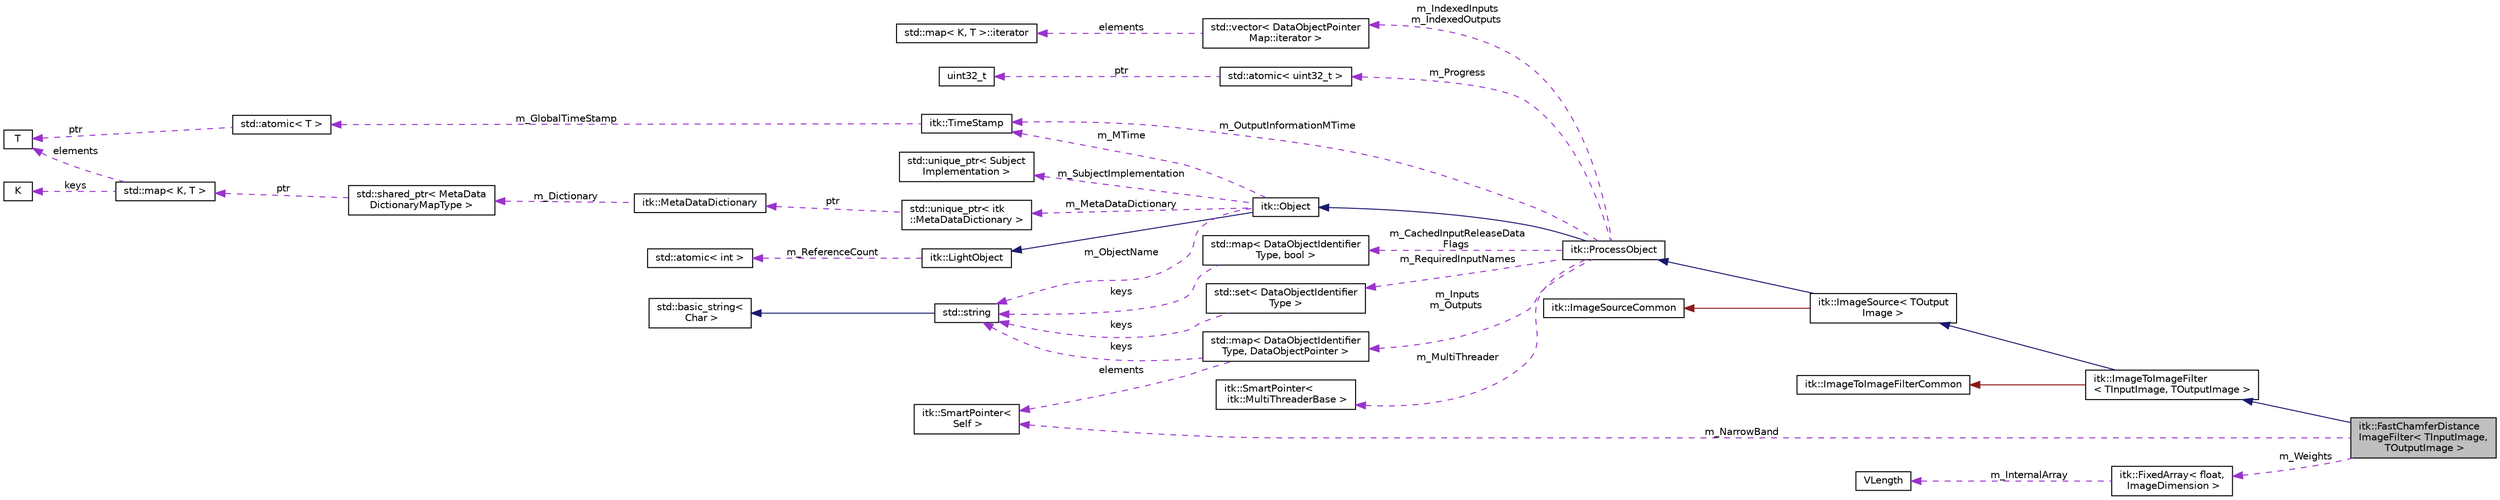 digraph "itk::FastChamferDistanceImageFilter&lt; TInputImage, TOutputImage &gt;"
{
 // LATEX_PDF_SIZE
  edge [fontname="Helvetica",fontsize="10",labelfontname="Helvetica",labelfontsize="10"];
  node [fontname="Helvetica",fontsize="10",shape=record];
  rankdir="LR";
  Node1 [label="itk::FastChamferDistance\lImageFilter\< TInputImage,\l TOutputImage \>",height=0.2,width=0.4,color="black", fillcolor="grey75", style="filled", fontcolor="black",tooltip="This class compute the signed (positive and negative) chamfer distance in a narrow band."];
  Node2 -> Node1 [dir="back",color="midnightblue",fontsize="10",style="solid",fontname="Helvetica"];
  Node2 [label="itk::ImageToImageFilter\l\< TInputImage, TOutputImage \>",height=0.2,width=0.4,color="black", fillcolor="white", style="filled",URL="$classitk_1_1ImageToImageFilter.html",tooltip="Base class for filters that take an image as input and produce an image as output."];
  Node3 -> Node2 [dir="back",color="midnightblue",fontsize="10",style="solid",fontname="Helvetica"];
  Node3 [label="itk::ImageSource\< TOutput\lImage \>",height=0.2,width=0.4,color="black", fillcolor="white", style="filled",URL="$classitk_1_1ImageSource.html",tooltip="Base class for all process objects that output image data."];
  Node4 -> Node3 [dir="back",color="midnightblue",fontsize="10",style="solid",fontname="Helvetica"];
  Node4 [label="itk::ProcessObject",height=0.2,width=0.4,color="black", fillcolor="white", style="filled",URL="$classitk_1_1ProcessObject.html",tooltip="The base class for all process objects (source, filters, mappers) in the Insight data processing pipe..."];
  Node5 -> Node4 [dir="back",color="midnightblue",fontsize="10",style="solid",fontname="Helvetica"];
  Node5 [label="itk::Object",height=0.2,width=0.4,color="black", fillcolor="white", style="filled",URL="$classitk_1_1Object.html",tooltip="Base class for most ITK classes."];
  Node6 -> Node5 [dir="back",color="midnightblue",fontsize="10",style="solid",fontname="Helvetica"];
  Node6 [label="itk::LightObject",height=0.2,width=0.4,color="black", fillcolor="white", style="filled",URL="$classitk_1_1LightObject.html",tooltip="Light weight base class for most itk classes."];
  Node7 -> Node6 [dir="back",color="darkorchid3",fontsize="10",style="dashed",label=" m_ReferenceCount" ,fontname="Helvetica"];
  Node7 [label="std::atomic\< int \>",height=0.2,width=0.4,color="black", fillcolor="white", style="filled",tooltip=" "];
  Node8 -> Node5 [dir="back",color="darkorchid3",fontsize="10",style="dashed",label=" m_MTime" ,fontname="Helvetica"];
  Node8 [label="itk::TimeStamp",height=0.2,width=0.4,color="black", fillcolor="white", style="filled",URL="$classitk_1_1TimeStamp.html",tooltip="Generate a unique, increasing time value."];
  Node9 -> Node8 [dir="back",color="darkorchid3",fontsize="10",style="dashed",label=" m_GlobalTimeStamp" ,fontname="Helvetica"];
  Node9 [label="std::atomic\< T \>",height=0.2,width=0.4,color="black", fillcolor="white", style="filled",tooltip=" "];
  Node10 -> Node9 [dir="back",color="darkorchid3",fontsize="10",style="dashed",label=" ptr" ,fontname="Helvetica"];
  Node10 [label="T",height=0.2,width=0.4,color="black", fillcolor="white", style="filled",tooltip=" "];
  Node11 -> Node5 [dir="back",color="darkorchid3",fontsize="10",style="dashed",label=" m_SubjectImplementation" ,fontname="Helvetica"];
  Node11 [label="std::unique_ptr\< Subject\lImplementation \>",height=0.2,width=0.4,color="black", fillcolor="white", style="filled",tooltip=" "];
  Node12 -> Node5 [dir="back",color="darkorchid3",fontsize="10",style="dashed",label=" m_MetaDataDictionary" ,fontname="Helvetica"];
  Node12 [label="std::unique_ptr\< itk\l::MetaDataDictionary \>",height=0.2,width=0.4,color="black", fillcolor="white", style="filled",tooltip=" "];
  Node13 -> Node12 [dir="back",color="darkorchid3",fontsize="10",style="dashed",label=" ptr" ,fontname="Helvetica"];
  Node13 [label="itk::MetaDataDictionary",height=0.2,width=0.4,color="black", fillcolor="white", style="filled",URL="$classitk_1_1MetaDataDictionary.html",tooltip="Provides a mechanism for storing a collection of arbitrary data types."];
  Node14 -> Node13 [dir="back",color="darkorchid3",fontsize="10",style="dashed",label=" m_Dictionary" ,fontname="Helvetica"];
  Node14 [label="std::shared_ptr\< MetaData\lDictionaryMapType \>",height=0.2,width=0.4,color="black", fillcolor="white", style="filled",tooltip=" "];
  Node15 -> Node14 [dir="back",color="darkorchid3",fontsize="10",style="dashed",label=" ptr" ,fontname="Helvetica"];
  Node15 [label="std::map\< K, T \>",height=0.2,width=0.4,color="black", fillcolor="white", style="filled",tooltip=" "];
  Node16 -> Node15 [dir="back",color="darkorchid3",fontsize="10",style="dashed",label=" keys" ,fontname="Helvetica"];
  Node16 [label="K",height=0.2,width=0.4,color="black", fillcolor="white", style="filled",tooltip=" "];
  Node10 -> Node15 [dir="back",color="darkorchid3",fontsize="10",style="dashed",label=" elements" ,fontname="Helvetica"];
  Node17 -> Node5 [dir="back",color="darkorchid3",fontsize="10",style="dashed",label=" m_ObjectName" ,fontname="Helvetica"];
  Node17 [label="std::string",height=0.2,width=0.4,color="black", fillcolor="white", style="filled",tooltip=" "];
  Node18 -> Node17 [dir="back",color="midnightblue",fontsize="10",style="solid",fontname="Helvetica"];
  Node18 [label="std::basic_string\<\l Char \>",height=0.2,width=0.4,color="black", fillcolor="white", style="filled",tooltip=" "];
  Node8 -> Node4 [dir="back",color="darkorchid3",fontsize="10",style="dashed",label=" m_OutputInformationMTime" ,fontname="Helvetica"];
  Node19 -> Node4 [dir="back",color="darkorchid3",fontsize="10",style="dashed",label=" m_Inputs\nm_Outputs" ,fontname="Helvetica"];
  Node19 [label="std::map\< DataObjectIdentifier\lType, DataObjectPointer \>",height=0.2,width=0.4,color="black", fillcolor="white", style="filled",tooltip=" "];
  Node17 -> Node19 [dir="back",color="darkorchid3",fontsize="10",style="dashed",label=" keys" ,fontname="Helvetica"];
  Node20 -> Node19 [dir="back",color="darkorchid3",fontsize="10",style="dashed",label=" elements" ,fontname="Helvetica"];
  Node20 [label="itk::SmartPointer\<\l Self \>",height=0.2,width=0.4,color="black", fillcolor="white", style="filled",URL="$classitk_1_1SmartPointer.html",tooltip=" "];
  Node21 -> Node4 [dir="back",color="darkorchid3",fontsize="10",style="dashed",label=" m_IndexedInputs\nm_IndexedOutputs" ,fontname="Helvetica"];
  Node21 [label="std::vector\< DataObjectPointer\lMap::iterator \>",height=0.2,width=0.4,color="black", fillcolor="white", style="filled",tooltip=" "];
  Node22 -> Node21 [dir="back",color="darkorchid3",fontsize="10",style="dashed",label=" elements" ,fontname="Helvetica"];
  Node22 [label="std::map\< K, T \>::iterator",height=0.2,width=0.4,color="black", fillcolor="white", style="filled",tooltip=" "];
  Node23 -> Node4 [dir="back",color="darkorchid3",fontsize="10",style="dashed",label=" m_CachedInputReleaseData\lFlags" ,fontname="Helvetica"];
  Node23 [label="std::map\< DataObjectIdentifier\lType, bool \>",height=0.2,width=0.4,color="black", fillcolor="white", style="filled",tooltip=" "];
  Node17 -> Node23 [dir="back",color="darkorchid3",fontsize="10",style="dashed",label=" keys" ,fontname="Helvetica"];
  Node24 -> Node4 [dir="back",color="darkorchid3",fontsize="10",style="dashed",label=" m_RequiredInputNames" ,fontname="Helvetica"];
  Node24 [label="std::set\< DataObjectIdentifier\lType \>",height=0.2,width=0.4,color="black", fillcolor="white", style="filled",tooltip=" "];
  Node17 -> Node24 [dir="back",color="darkorchid3",fontsize="10",style="dashed",label=" keys" ,fontname="Helvetica"];
  Node25 -> Node4 [dir="back",color="darkorchid3",fontsize="10",style="dashed",label=" m_Progress" ,fontname="Helvetica"];
  Node25 [label="std::atomic\< uint32_t \>",height=0.2,width=0.4,color="black", fillcolor="white", style="filled",tooltip=" "];
  Node26 -> Node25 [dir="back",color="darkorchid3",fontsize="10",style="dashed",label=" ptr" ,fontname="Helvetica"];
  Node26 [label="uint32_t",height=0.2,width=0.4,color="black", fillcolor="white", style="filled",tooltip=" "];
  Node27 -> Node4 [dir="back",color="darkorchid3",fontsize="10",style="dashed",label=" m_MultiThreader" ,fontname="Helvetica"];
  Node27 [label="itk::SmartPointer\<\l itk::MultiThreaderBase \>",height=0.2,width=0.4,color="black", fillcolor="white", style="filled",URL="$classitk_1_1SmartPointer.html",tooltip=" "];
  Node28 -> Node3 [dir="back",color="firebrick4",fontsize="10",style="solid",fontname="Helvetica"];
  Node28 [label="itk::ImageSourceCommon",height=0.2,width=0.4,color="black", fillcolor="white", style="filled",URL="$structitk_1_1ImageSourceCommon.html",tooltip="Secondary base class of ImageSource common between templates."];
  Node29 -> Node2 [dir="back",color="firebrick4",fontsize="10",style="solid",fontname="Helvetica"];
  Node29 [label="itk::ImageToImageFilterCommon",height=0.2,width=0.4,color="black", fillcolor="white", style="filled",URL="$classitk_1_1ImageToImageFilterCommon.html",tooltip="Secondary base class of ImageToImageFilter common between templates."];
  Node30 -> Node1 [dir="back",color="darkorchid3",fontsize="10",style="dashed",label=" m_Weights" ,fontname="Helvetica"];
  Node30 [label="itk::FixedArray\< float,\l ImageDimension \>",height=0.2,width=0.4,color="black", fillcolor="white", style="filled",URL="$classitk_1_1FixedArray.html",tooltip=" "];
  Node31 -> Node30 [dir="back",color="darkorchid3",fontsize="10",style="dashed",label=" m_InternalArray" ,fontname="Helvetica"];
  Node31 [label="VLength",height=0.2,width=0.4,color="black", fillcolor="white", style="filled",URL="$classVLength.html",tooltip=" "];
  Node20 -> Node1 [dir="back",color="darkorchid3",fontsize="10",style="dashed",label=" m_NarrowBand" ,fontname="Helvetica"];
}

